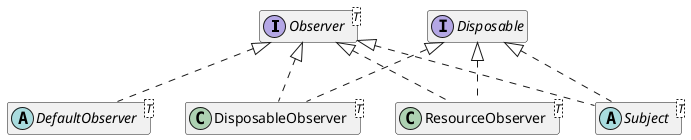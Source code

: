 @startuml
hide members
interface Observer<T>
interface Disposable

abstract class DefaultObserver<T>
class DisposableObserver<T>
class ResourceObserver<T>
abstract class Subject<T>

Observer <|.. DefaultObserver
Observer <|.. DisposableObserver
Observer <|.. ResourceObserver
Observer <|.. Subject

Disposable <|.. DisposableObserver
Disposable <|.. ResourceObserver
Disposable <|.. Subject

@enduml